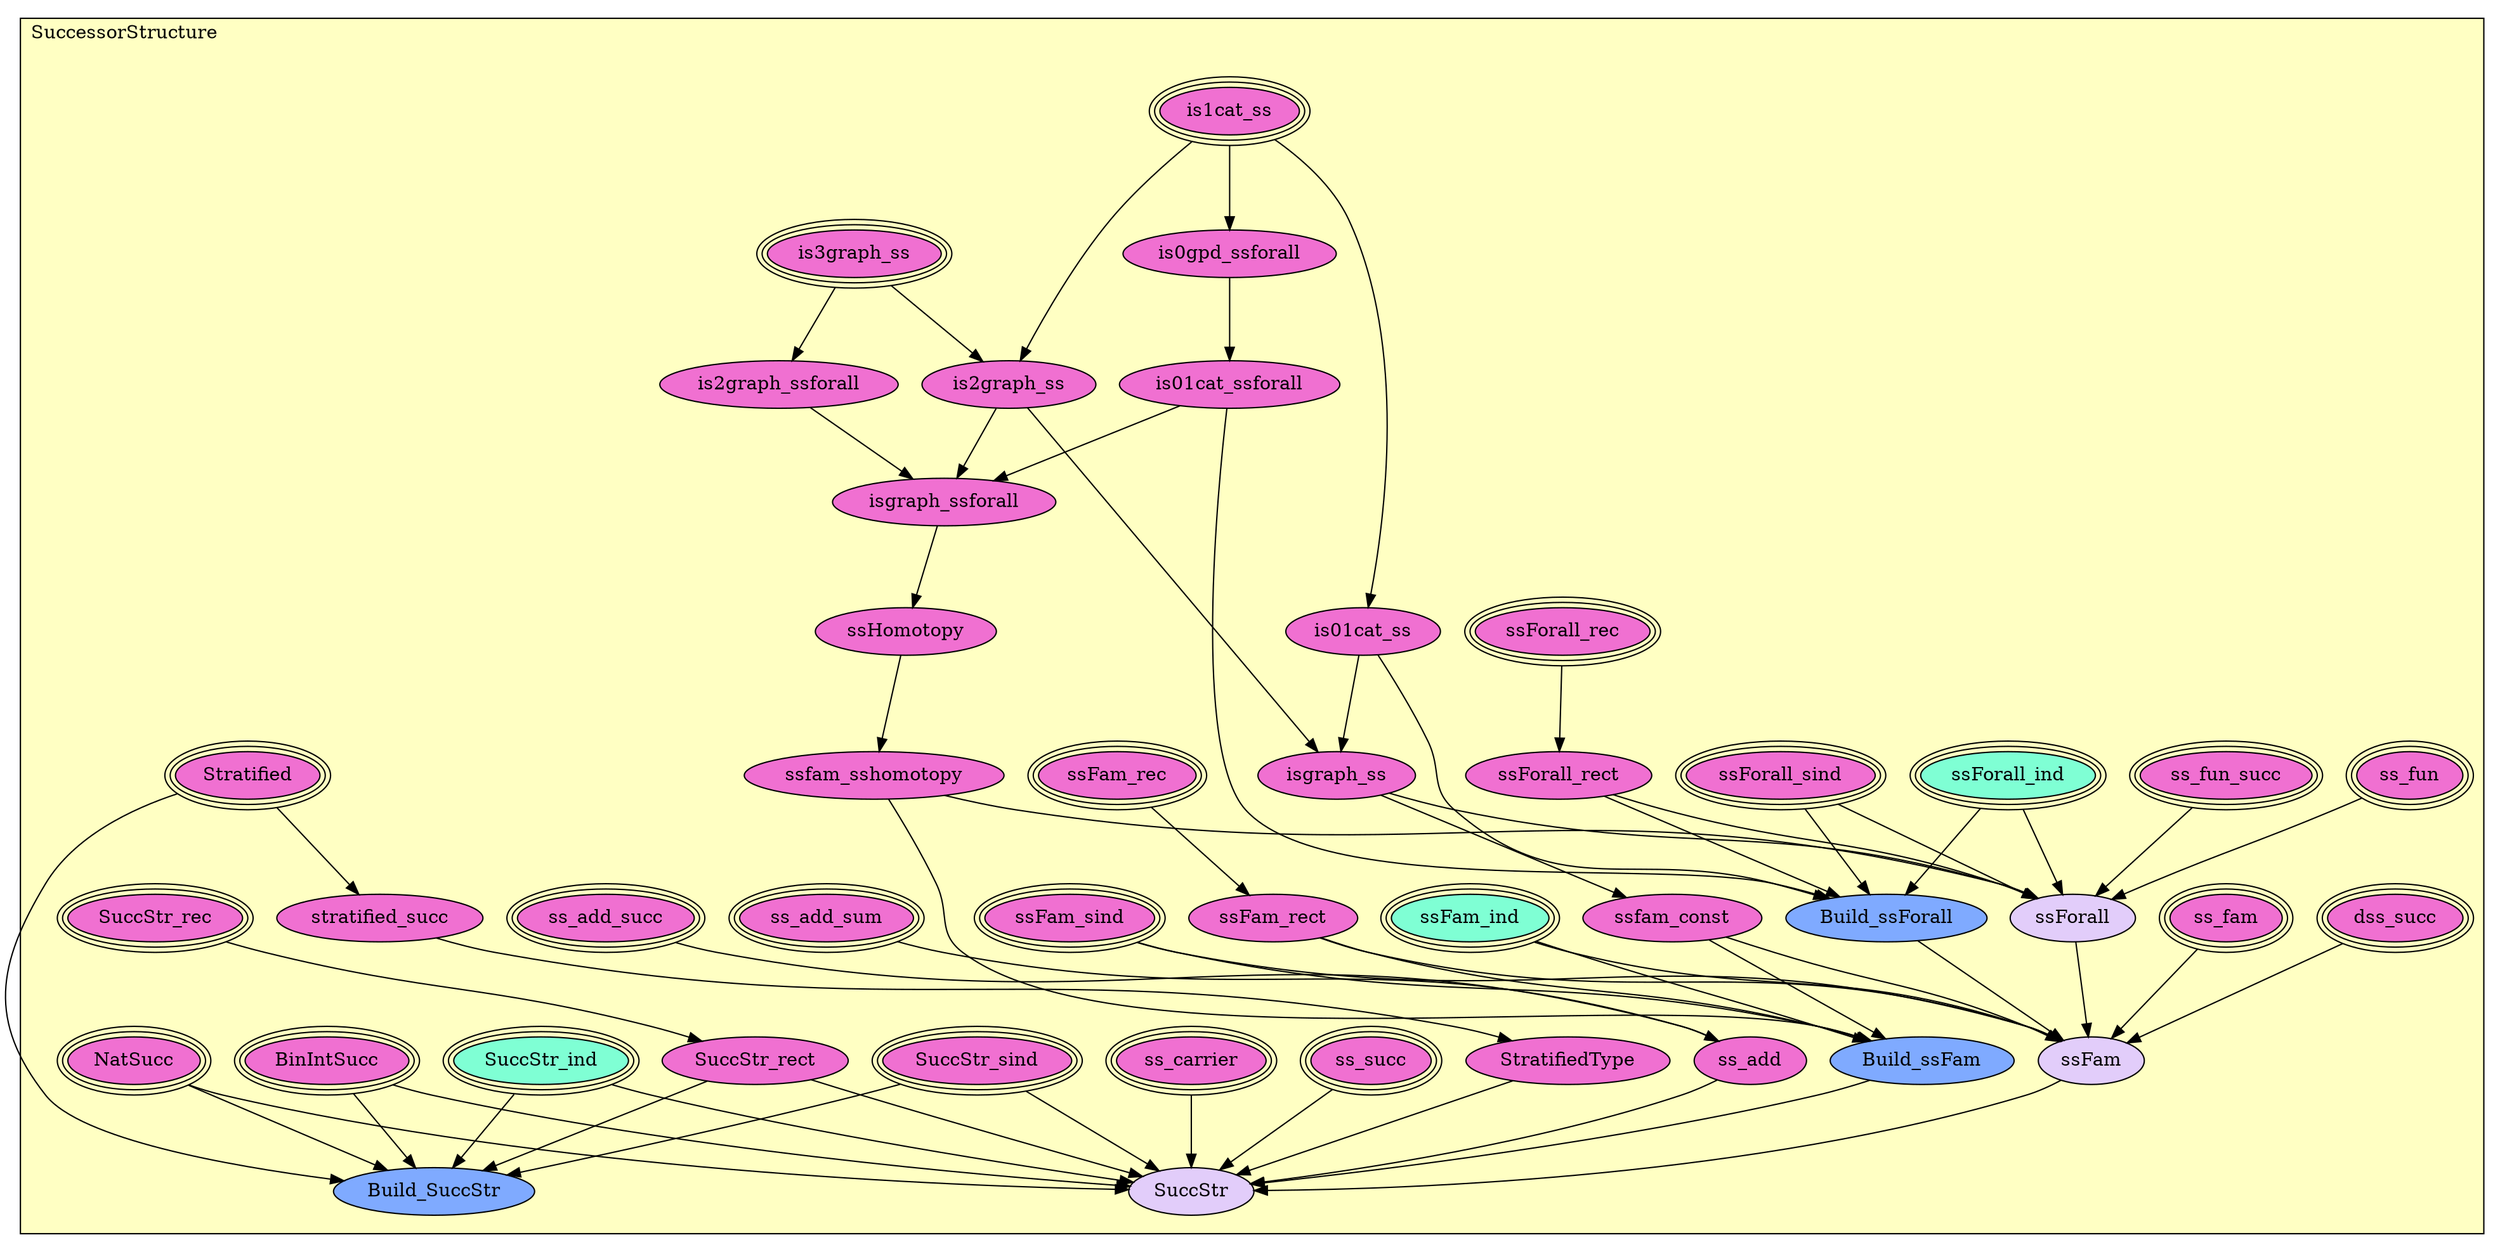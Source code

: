 digraph HoTT_Homotopy_SuccessorStructure {
  graph [ratio=0.5]
  node [style=filled]
SuccessorStructure_is1cat_ss [label="is1cat_ss", URL=<SuccessorStructure.html#is1cat_ss>, peripheries=3, fillcolor="#F070D1"] ;
SuccessorStructure_is0gpd_ssforall [label="is0gpd_ssforall", URL=<SuccessorStructure.html#is0gpd_ssforall>, fillcolor="#F070D1"] ;
SuccessorStructure_is01cat_ssforall [label="is01cat_ssforall", URL=<SuccessorStructure.html#is01cat_ssforall>, fillcolor="#F070D1"] ;
SuccessorStructure_is01cat_ss [label="is01cat_ss", URL=<SuccessorStructure.html#is01cat_ss>, fillcolor="#F070D1"] ;
SuccessorStructure_is3graph_ss [label="is3graph_ss", URL=<SuccessorStructure.html#is3graph_ss>, peripheries=3, fillcolor="#F070D1"] ;
SuccessorStructure_is2graph_ss [label="is2graph_ss", URL=<SuccessorStructure.html#is2graph_ss>, fillcolor="#F070D1"] ;
SuccessorStructure_is2graph_ssforall [label="is2graph_ssforall", URL=<SuccessorStructure.html#is2graph_ssforall>, fillcolor="#F070D1"] ;
SuccessorStructure_isgraph_ssforall [label="isgraph_ssforall", URL=<SuccessorStructure.html#isgraph_ssforall>, fillcolor="#F070D1"] ;
SuccessorStructure_isgraph_ss [label="isgraph_ss", URL=<SuccessorStructure.html#isgraph_ss>, fillcolor="#F070D1"] ;
SuccessorStructure_ssHomotopy [label="ssHomotopy", URL=<SuccessorStructure.html#ssHomotopy>, fillcolor="#F070D1"] ;
SuccessorStructure_ssfam_sshomotopy [label="ssfam_sshomotopy", URL=<SuccessorStructure.html#ssfam_sshomotopy>, fillcolor="#F070D1"] ;
SuccessorStructure_ssfam_const [label="ssfam_const", URL=<SuccessorStructure.html#ssfam_const>, fillcolor="#F070D1"] ;
SuccessorStructure_ss_fun_succ [label="ss_fun_succ", URL=<SuccessorStructure.html#ss_fun_succ>, peripheries=3, fillcolor="#F070D1"] ;
SuccessorStructure_ss_fun [label="ss_fun", URL=<SuccessorStructure.html#ss_fun>, peripheries=3, fillcolor="#F070D1"] ;
SuccessorStructure_ssForall_sind [label="ssForall_sind", URL=<SuccessorStructure.html#ssForall_sind>, peripheries=3, fillcolor="#F070D1"] ;
SuccessorStructure_ssForall_rec [label="ssForall_rec", URL=<SuccessorStructure.html#ssForall_rec>, peripheries=3, fillcolor="#F070D1"] ;
SuccessorStructure_ssForall_ind [label="ssForall_ind", URL=<SuccessorStructure.html#ssForall_ind>, peripheries=3, fillcolor="#7FFFD4"] ;
SuccessorStructure_ssForall_rect [label="ssForall_rect", URL=<SuccessorStructure.html#ssForall_rect>, fillcolor="#F070D1"] ;
SuccessorStructure_Build_ssForall [label="Build_ssForall", URL=<SuccessorStructure.html#Build_ssForall>, fillcolor="#7FAAFF"] ;
SuccessorStructure_ssForall [label="ssForall", URL=<SuccessorStructure.html#ssForall>, fillcolor="#E2CDFA"] ;
SuccessorStructure_dss_succ [label="dss_succ", URL=<SuccessorStructure.html#dss_succ>, peripheries=3, fillcolor="#F070D1"] ;
SuccessorStructure_ss_fam [label="ss_fam", URL=<SuccessorStructure.html#ss_fam>, peripheries=3, fillcolor="#F070D1"] ;
SuccessorStructure_ssFam_sind [label="ssFam_sind", URL=<SuccessorStructure.html#ssFam_sind>, peripheries=3, fillcolor="#F070D1"] ;
SuccessorStructure_ssFam_rec [label="ssFam_rec", URL=<SuccessorStructure.html#ssFam_rec>, peripheries=3, fillcolor="#F070D1"] ;
SuccessorStructure_ssFam_ind [label="ssFam_ind", URL=<SuccessorStructure.html#ssFam_ind>, peripheries=3, fillcolor="#7FFFD4"] ;
SuccessorStructure_ssFam_rect [label="ssFam_rect", URL=<SuccessorStructure.html#ssFam_rect>, fillcolor="#F070D1"] ;
SuccessorStructure_Build_ssFam [label="Build_ssFam", URL=<SuccessorStructure.html#Build_ssFam>, fillcolor="#7FAAFF"] ;
SuccessorStructure_ssFam [label="ssFam", URL=<SuccessorStructure.html#ssFam>, fillcolor="#E2CDFA"] ;
SuccessorStructure_ss_add_sum [label="ss_add_sum", URL=<SuccessorStructure.html#ss_add_sum>, peripheries=3, fillcolor="#F070D1"] ;
SuccessorStructure_ss_add_succ [label="ss_add_succ", URL=<SuccessorStructure.html#ss_add_succ>, peripheries=3, fillcolor="#F070D1"] ;
SuccessorStructure_ss_add [label="ss_add", URL=<SuccessorStructure.html#ss_add>, fillcolor="#F070D1"] ;
SuccessorStructure_Stratified [label="Stratified", URL=<SuccessorStructure.html#Stratified>, peripheries=3, fillcolor="#F070D1"] ;
SuccessorStructure_stratified_succ [label="stratified_succ", URL=<SuccessorStructure.html#stratified_succ>, fillcolor="#F070D1"] ;
SuccessorStructure_StratifiedType [label="StratifiedType", URL=<SuccessorStructure.html#StratifiedType>, fillcolor="#F070D1"] ;
SuccessorStructure_BinIntSucc [label="BinIntSucc", URL=<SuccessorStructure.html#BinIntSucc>, peripheries=3, fillcolor="#F070D1"] ;
SuccessorStructure_NatSucc [label="NatSucc", URL=<SuccessorStructure.html#NatSucc>, peripheries=3, fillcolor="#F070D1"] ;
SuccessorStructure_ss_succ [label="ss_succ", URL=<SuccessorStructure.html#ss_succ>, peripheries=3, fillcolor="#F070D1"] ;
SuccessorStructure_ss_carrier [label="ss_carrier", URL=<SuccessorStructure.html#ss_carrier>, peripheries=3, fillcolor="#F070D1"] ;
SuccessorStructure_SuccStr_sind [label="SuccStr_sind", URL=<SuccessorStructure.html#SuccStr_sind>, peripheries=3, fillcolor="#F070D1"] ;
SuccessorStructure_SuccStr_rec [label="SuccStr_rec", URL=<SuccessorStructure.html#SuccStr_rec>, peripheries=3, fillcolor="#F070D1"] ;
SuccessorStructure_SuccStr_ind [label="SuccStr_ind", URL=<SuccessorStructure.html#SuccStr_ind>, peripheries=3, fillcolor="#7FFFD4"] ;
SuccessorStructure_SuccStr_rect [label="SuccStr_rect", URL=<SuccessorStructure.html#SuccStr_rect>, fillcolor="#F070D1"] ;
SuccessorStructure_Build_SuccStr [label="Build_SuccStr", URL=<SuccessorStructure.html#Build_SuccStr>, fillcolor="#7FAAFF"] ;
SuccessorStructure_SuccStr [label="SuccStr", URL=<SuccessorStructure.html#SuccStr>, fillcolor="#E2CDFA"] ;
  SuccessorStructure_is1cat_ss -> SuccessorStructure_is0gpd_ssforall [] ;
  SuccessorStructure_is1cat_ss -> SuccessorStructure_is01cat_ss [] ;
  SuccessorStructure_is1cat_ss -> SuccessorStructure_is2graph_ss [] ;
  SuccessorStructure_is0gpd_ssforall -> SuccessorStructure_is01cat_ssforall [] ;
  SuccessorStructure_is01cat_ssforall -> SuccessorStructure_isgraph_ssforall [] ;
  SuccessorStructure_is01cat_ssforall -> SuccessorStructure_Build_ssForall [] ;
  SuccessorStructure_is01cat_ss -> SuccessorStructure_isgraph_ss [] ;
  SuccessorStructure_is01cat_ss -> SuccessorStructure_Build_ssForall [] ;
  SuccessorStructure_is3graph_ss -> SuccessorStructure_is2graph_ss [] ;
  SuccessorStructure_is3graph_ss -> SuccessorStructure_is2graph_ssforall [] ;
  SuccessorStructure_is2graph_ss -> SuccessorStructure_isgraph_ssforall [] ;
  SuccessorStructure_is2graph_ss -> SuccessorStructure_isgraph_ss [] ;
  SuccessorStructure_is2graph_ssforall -> SuccessorStructure_isgraph_ssforall [] ;
  SuccessorStructure_isgraph_ssforall -> SuccessorStructure_ssHomotopy [] ;
  SuccessorStructure_isgraph_ss -> SuccessorStructure_ssfam_const [] ;
  SuccessorStructure_isgraph_ss -> SuccessorStructure_ssForall [] ;
  SuccessorStructure_ssHomotopy -> SuccessorStructure_ssfam_sshomotopy [] ;
  SuccessorStructure_ssfam_sshomotopy -> SuccessorStructure_ssForall [] ;
  SuccessorStructure_ssfam_sshomotopy -> SuccessorStructure_Build_ssFam [] ;
  SuccessorStructure_ssfam_const -> SuccessorStructure_Build_ssFam [] ;
  SuccessorStructure_ssfam_const -> SuccessorStructure_ssFam [] ;
  SuccessorStructure_ss_fun_succ -> SuccessorStructure_ssForall [] ;
  SuccessorStructure_ss_fun -> SuccessorStructure_ssForall [] ;
  SuccessorStructure_ssForall_sind -> SuccessorStructure_Build_ssForall [] ;
  SuccessorStructure_ssForall_sind -> SuccessorStructure_ssForall [] ;
  SuccessorStructure_ssForall_rec -> SuccessorStructure_ssForall_rect [] ;
  SuccessorStructure_ssForall_ind -> SuccessorStructure_Build_ssForall [] ;
  SuccessorStructure_ssForall_ind -> SuccessorStructure_ssForall [] ;
  SuccessorStructure_ssForall_rect -> SuccessorStructure_Build_ssForall [] ;
  SuccessorStructure_ssForall_rect -> SuccessorStructure_ssForall [] ;
  SuccessorStructure_Build_ssForall -> SuccessorStructure_ssFam [] ;
  SuccessorStructure_ssForall -> SuccessorStructure_ssFam [] ;
  SuccessorStructure_dss_succ -> SuccessorStructure_ssFam [] ;
  SuccessorStructure_ss_fam -> SuccessorStructure_ssFam [] ;
  SuccessorStructure_ssFam_sind -> SuccessorStructure_Build_ssFam [] ;
  SuccessorStructure_ssFam_sind -> SuccessorStructure_ssFam [] ;
  SuccessorStructure_ssFam_rec -> SuccessorStructure_ssFam_rect [] ;
  SuccessorStructure_ssFam_ind -> SuccessorStructure_Build_ssFam [] ;
  SuccessorStructure_ssFam_ind -> SuccessorStructure_ssFam [] ;
  SuccessorStructure_ssFam_rect -> SuccessorStructure_Build_ssFam [] ;
  SuccessorStructure_ssFam_rect -> SuccessorStructure_ssFam [] ;
  SuccessorStructure_Build_ssFam -> SuccessorStructure_SuccStr [] ;
  SuccessorStructure_ssFam -> SuccessorStructure_SuccStr [] ;
  SuccessorStructure_ss_add_sum -> SuccessorStructure_ss_add [] ;
  SuccessorStructure_ss_add_succ -> SuccessorStructure_ss_add [] ;
  SuccessorStructure_ss_add -> SuccessorStructure_SuccStr [] ;
  SuccessorStructure_Stratified -> SuccessorStructure_stratified_succ [] ;
  SuccessorStructure_Stratified -> SuccessorStructure_Build_SuccStr [] ;
  SuccessorStructure_stratified_succ -> SuccessorStructure_StratifiedType [] ;
  SuccessorStructure_StratifiedType -> SuccessorStructure_SuccStr [] ;
  SuccessorStructure_BinIntSucc -> SuccessorStructure_Build_SuccStr [] ;
  SuccessorStructure_BinIntSucc -> SuccessorStructure_SuccStr [] ;
  SuccessorStructure_NatSucc -> SuccessorStructure_Build_SuccStr [] ;
  SuccessorStructure_NatSucc -> SuccessorStructure_SuccStr [] ;
  SuccessorStructure_ss_succ -> SuccessorStructure_SuccStr [] ;
  SuccessorStructure_ss_carrier -> SuccessorStructure_SuccStr [] ;
  SuccessorStructure_SuccStr_sind -> SuccessorStructure_Build_SuccStr [] ;
  SuccessorStructure_SuccStr_sind -> SuccessorStructure_SuccStr [] ;
  SuccessorStructure_SuccStr_rec -> SuccessorStructure_SuccStr_rect [] ;
  SuccessorStructure_SuccStr_ind -> SuccessorStructure_Build_SuccStr [] ;
  SuccessorStructure_SuccStr_ind -> SuccessorStructure_SuccStr [] ;
  SuccessorStructure_SuccStr_rect -> SuccessorStructure_Build_SuccStr [] ;
  SuccessorStructure_SuccStr_rect -> SuccessorStructure_SuccStr [] ;
subgraph cluster_SuccessorStructure { label="SuccessorStructure"; fillcolor="#FFFFC3"; labeljust=l; style=filled 
SuccessorStructure_SuccStr; SuccessorStructure_Build_SuccStr; SuccessorStructure_SuccStr_rect; SuccessorStructure_SuccStr_ind; SuccessorStructure_SuccStr_rec; SuccessorStructure_SuccStr_sind; SuccessorStructure_ss_carrier; SuccessorStructure_ss_succ; SuccessorStructure_NatSucc; SuccessorStructure_BinIntSucc; SuccessorStructure_StratifiedType; SuccessorStructure_stratified_succ; SuccessorStructure_Stratified; SuccessorStructure_ss_add; SuccessorStructure_ss_add_succ; SuccessorStructure_ss_add_sum; SuccessorStructure_ssFam; SuccessorStructure_Build_ssFam; SuccessorStructure_ssFam_rect; SuccessorStructure_ssFam_ind; SuccessorStructure_ssFam_rec; SuccessorStructure_ssFam_sind; SuccessorStructure_ss_fam; SuccessorStructure_dss_succ; SuccessorStructure_ssForall; SuccessorStructure_Build_ssForall; SuccessorStructure_ssForall_rect; SuccessorStructure_ssForall_ind; SuccessorStructure_ssForall_rec; SuccessorStructure_ssForall_sind; SuccessorStructure_ss_fun; SuccessorStructure_ss_fun_succ; SuccessorStructure_ssfam_const; SuccessorStructure_ssfam_sshomotopy; SuccessorStructure_ssHomotopy; SuccessorStructure_isgraph_ss; SuccessorStructure_isgraph_ssforall; SuccessorStructure_is2graph_ssforall; SuccessorStructure_is2graph_ss; SuccessorStructure_is3graph_ss; SuccessorStructure_is01cat_ss; SuccessorStructure_is01cat_ssforall; SuccessorStructure_is0gpd_ssforall; SuccessorStructure_is1cat_ss; };
} /* END */
